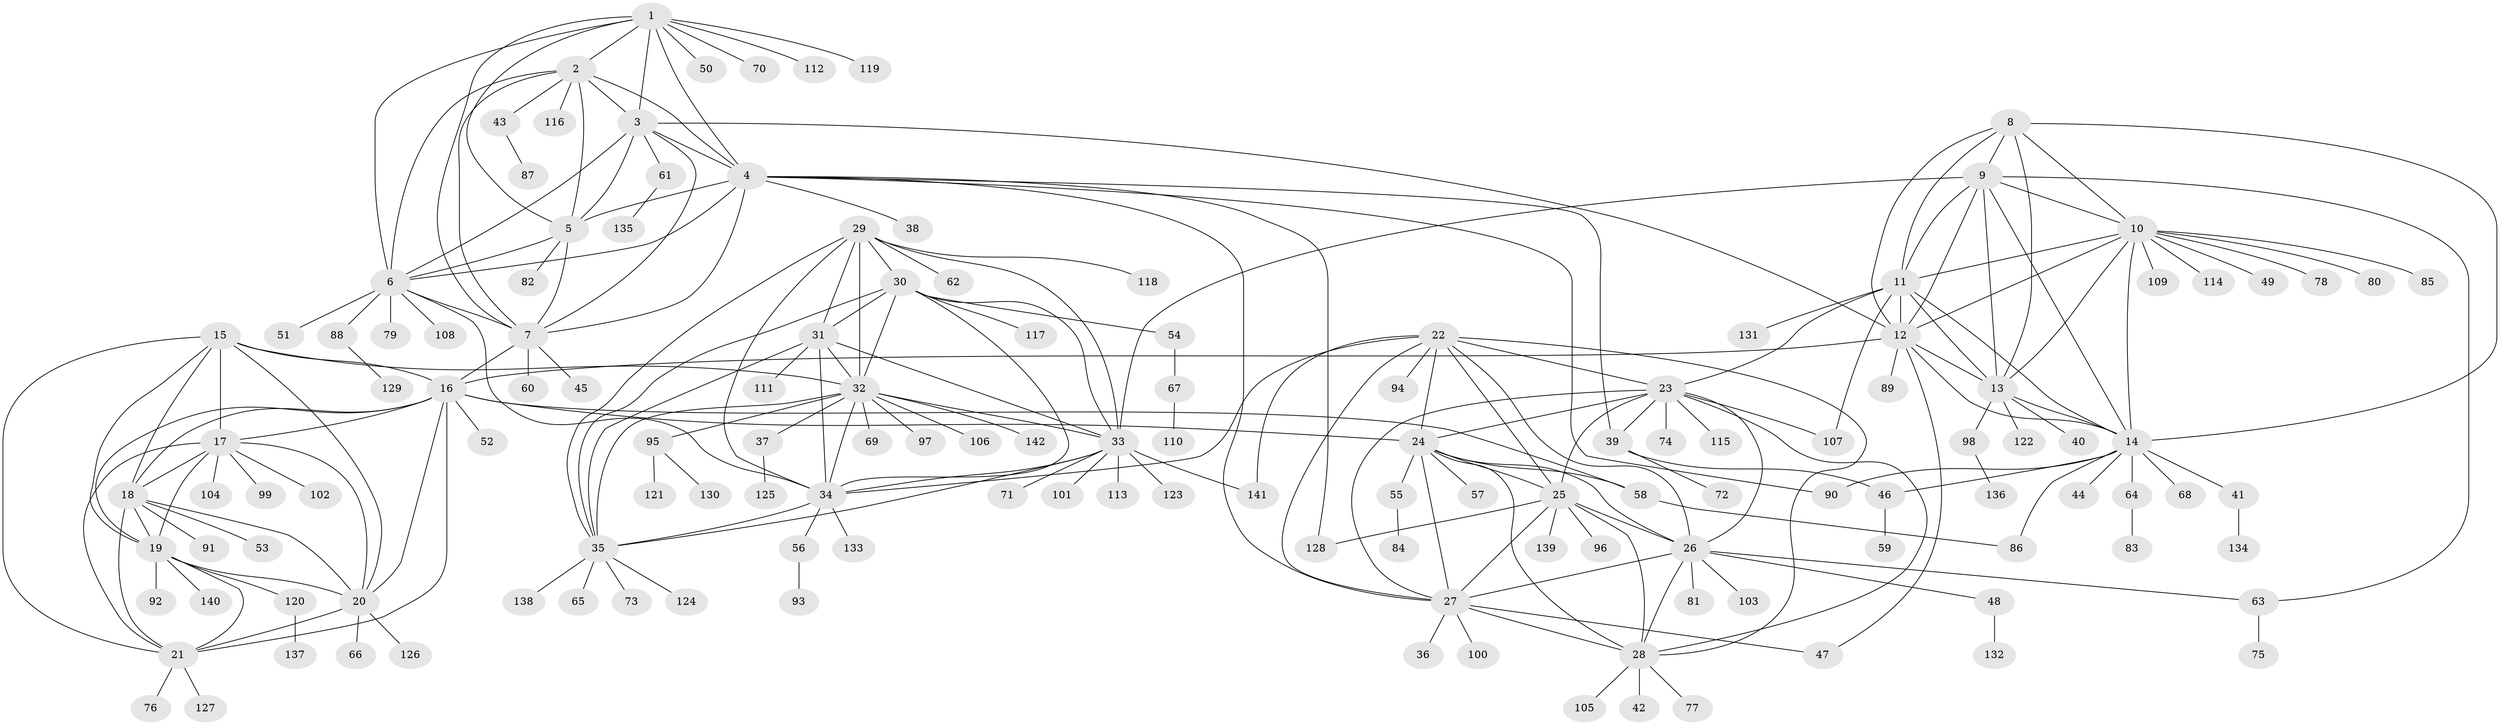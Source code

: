 // coarse degree distribution, {10: 0.03508771929824561, 11: 0.017543859649122806, 15: 0.008771929824561403, 5: 0.017543859649122806, 6: 0.02631578947368421, 8: 0.008771929824561403, 7: 0.03508771929824561, 14: 0.008771929824561403, 16: 0.008771929824561403, 13: 0.017543859649122806, 9: 0.017543859649122806, 12: 0.008771929824561403, 1: 0.6842105263157895, 4: 0.008771929824561403, 2: 0.08771929824561403, 3: 0.008771929824561403}
// Generated by graph-tools (version 1.1) at 2025/42/03/06/25 10:42:11]
// undirected, 142 vertices, 232 edges
graph export_dot {
graph [start="1"]
  node [color=gray90,style=filled];
  1;
  2;
  3;
  4;
  5;
  6;
  7;
  8;
  9;
  10;
  11;
  12;
  13;
  14;
  15;
  16;
  17;
  18;
  19;
  20;
  21;
  22;
  23;
  24;
  25;
  26;
  27;
  28;
  29;
  30;
  31;
  32;
  33;
  34;
  35;
  36;
  37;
  38;
  39;
  40;
  41;
  42;
  43;
  44;
  45;
  46;
  47;
  48;
  49;
  50;
  51;
  52;
  53;
  54;
  55;
  56;
  57;
  58;
  59;
  60;
  61;
  62;
  63;
  64;
  65;
  66;
  67;
  68;
  69;
  70;
  71;
  72;
  73;
  74;
  75;
  76;
  77;
  78;
  79;
  80;
  81;
  82;
  83;
  84;
  85;
  86;
  87;
  88;
  89;
  90;
  91;
  92;
  93;
  94;
  95;
  96;
  97;
  98;
  99;
  100;
  101;
  102;
  103;
  104;
  105;
  106;
  107;
  108;
  109;
  110;
  111;
  112;
  113;
  114;
  115;
  116;
  117;
  118;
  119;
  120;
  121;
  122;
  123;
  124;
  125;
  126;
  127;
  128;
  129;
  130;
  131;
  132;
  133;
  134;
  135;
  136;
  137;
  138;
  139;
  140;
  141;
  142;
  1 -- 2;
  1 -- 3;
  1 -- 4;
  1 -- 5;
  1 -- 6;
  1 -- 7;
  1 -- 50;
  1 -- 70;
  1 -- 112;
  1 -- 119;
  2 -- 3;
  2 -- 4;
  2 -- 5;
  2 -- 6;
  2 -- 7;
  2 -- 43;
  2 -- 116;
  3 -- 4;
  3 -- 5;
  3 -- 6;
  3 -- 7;
  3 -- 12;
  3 -- 61;
  4 -- 5;
  4 -- 6;
  4 -- 7;
  4 -- 27;
  4 -- 38;
  4 -- 39;
  4 -- 90;
  4 -- 128;
  5 -- 6;
  5 -- 7;
  5 -- 82;
  6 -- 7;
  6 -- 34;
  6 -- 51;
  6 -- 79;
  6 -- 88;
  6 -- 108;
  7 -- 16;
  7 -- 45;
  7 -- 60;
  8 -- 9;
  8 -- 10;
  8 -- 11;
  8 -- 12;
  8 -- 13;
  8 -- 14;
  9 -- 10;
  9 -- 11;
  9 -- 12;
  9 -- 13;
  9 -- 14;
  9 -- 33;
  9 -- 63;
  10 -- 11;
  10 -- 12;
  10 -- 13;
  10 -- 14;
  10 -- 49;
  10 -- 78;
  10 -- 80;
  10 -- 85;
  10 -- 109;
  10 -- 114;
  11 -- 12;
  11 -- 13;
  11 -- 14;
  11 -- 23;
  11 -- 107;
  11 -- 131;
  12 -- 13;
  12 -- 14;
  12 -- 16;
  12 -- 47;
  12 -- 89;
  13 -- 14;
  13 -- 40;
  13 -- 98;
  13 -- 122;
  14 -- 41;
  14 -- 44;
  14 -- 46;
  14 -- 64;
  14 -- 68;
  14 -- 86;
  14 -- 90;
  15 -- 16;
  15 -- 17;
  15 -- 18;
  15 -- 19;
  15 -- 20;
  15 -- 21;
  15 -- 32;
  16 -- 17;
  16 -- 18;
  16 -- 19;
  16 -- 20;
  16 -- 21;
  16 -- 24;
  16 -- 52;
  16 -- 58;
  17 -- 18;
  17 -- 19;
  17 -- 20;
  17 -- 21;
  17 -- 99;
  17 -- 102;
  17 -- 104;
  18 -- 19;
  18 -- 20;
  18 -- 21;
  18 -- 53;
  18 -- 91;
  19 -- 20;
  19 -- 21;
  19 -- 92;
  19 -- 120;
  19 -- 140;
  20 -- 21;
  20 -- 66;
  20 -- 126;
  21 -- 76;
  21 -- 127;
  22 -- 23;
  22 -- 24;
  22 -- 25;
  22 -- 26;
  22 -- 27;
  22 -- 28;
  22 -- 34;
  22 -- 94;
  22 -- 141;
  23 -- 24;
  23 -- 25;
  23 -- 26;
  23 -- 27;
  23 -- 28;
  23 -- 39;
  23 -- 74;
  23 -- 107;
  23 -- 115;
  24 -- 25;
  24 -- 26;
  24 -- 27;
  24 -- 28;
  24 -- 55;
  24 -- 57;
  24 -- 58;
  25 -- 26;
  25 -- 27;
  25 -- 28;
  25 -- 96;
  25 -- 128;
  25 -- 139;
  26 -- 27;
  26 -- 28;
  26 -- 48;
  26 -- 63;
  26 -- 81;
  26 -- 103;
  27 -- 28;
  27 -- 36;
  27 -- 47;
  27 -- 100;
  28 -- 42;
  28 -- 77;
  28 -- 105;
  29 -- 30;
  29 -- 31;
  29 -- 32;
  29 -- 33;
  29 -- 34;
  29 -- 35;
  29 -- 62;
  29 -- 118;
  30 -- 31;
  30 -- 32;
  30 -- 33;
  30 -- 34;
  30 -- 35;
  30 -- 54;
  30 -- 117;
  31 -- 32;
  31 -- 33;
  31 -- 34;
  31 -- 35;
  31 -- 111;
  32 -- 33;
  32 -- 34;
  32 -- 35;
  32 -- 37;
  32 -- 69;
  32 -- 95;
  32 -- 97;
  32 -- 106;
  32 -- 142;
  33 -- 34;
  33 -- 35;
  33 -- 71;
  33 -- 101;
  33 -- 113;
  33 -- 123;
  33 -- 141;
  34 -- 35;
  34 -- 56;
  34 -- 133;
  35 -- 65;
  35 -- 73;
  35 -- 124;
  35 -- 138;
  37 -- 125;
  39 -- 46;
  39 -- 72;
  41 -- 134;
  43 -- 87;
  46 -- 59;
  48 -- 132;
  54 -- 67;
  55 -- 84;
  56 -- 93;
  58 -- 86;
  61 -- 135;
  63 -- 75;
  64 -- 83;
  67 -- 110;
  88 -- 129;
  95 -- 121;
  95 -- 130;
  98 -- 136;
  120 -- 137;
}
